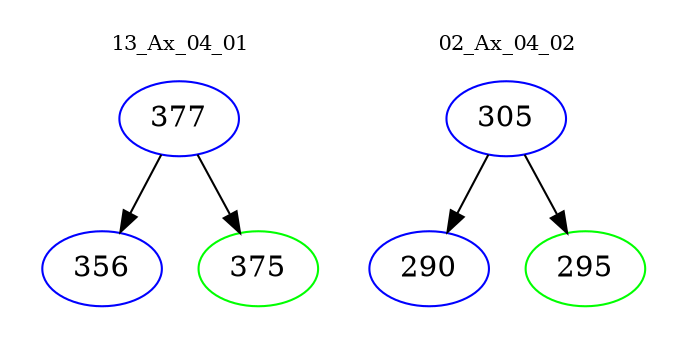 digraph{
subgraph cluster_0 {
color = white
label = "13_Ax_04_01";
fontsize=10;
T0_377 [label="377", color="blue"]
T0_377 -> T0_356 [color="black"]
T0_356 [label="356", color="blue"]
T0_377 -> T0_375 [color="black"]
T0_375 [label="375", color="green"]
}
subgraph cluster_1 {
color = white
label = "02_Ax_04_02";
fontsize=10;
T1_305 [label="305", color="blue"]
T1_305 -> T1_290 [color="black"]
T1_290 [label="290", color="blue"]
T1_305 -> T1_295 [color="black"]
T1_295 [label="295", color="green"]
}
}
